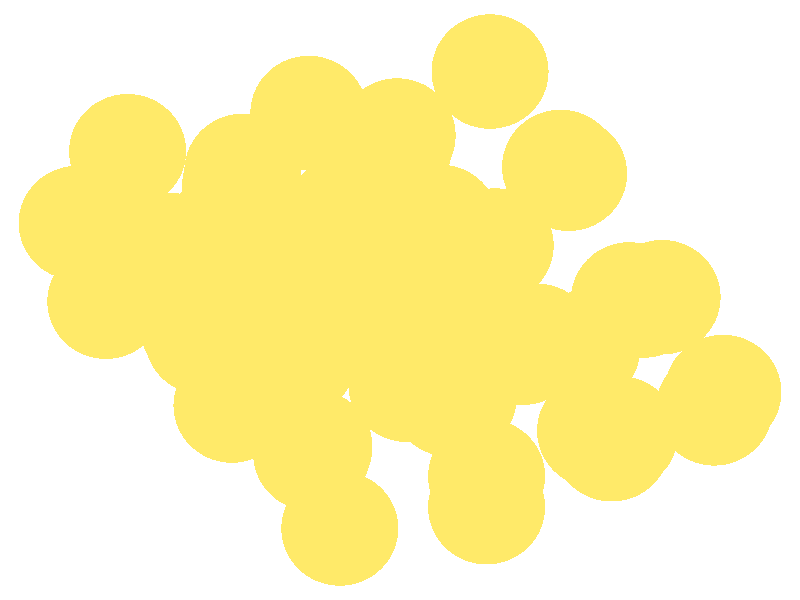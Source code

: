 #include "colors.inc"
#include "finish.inc"

global_settings {assumed_gamma 1 max_trace_level 6}
background {color White}
camera {orthographic
  right -13.95*x up 10.69*y
  direction 1.00*z
  location <0,0,50.00> look_at <0,0,0>}
light_source {<  2.00,   3.00,  40.00> color White
  area_light <0.70, 0, 0>, <0, 0.70, 0>, 3, 3
  adaptive 1 jitter}

#declare simple = finish {phong 0.7}
#declare pale = finish {ambient .5 diffuse .85 roughness .001 specular 0.200 }
#declare intermediate = finish {ambient 0.3 diffuse 0.6 specular 0.10 roughness 0.04 }
#declare vmd = finish {ambient .0 diffuse .65 phong 0.1 phong_size 40. specular 0.500 }
#declare jmol = finish {ambient .2 diffuse .6 specular 1 roughness .001 metallic}
#declare ase2 = finish {ambient 0.05 brilliance 3 diffuse 0.6 metallic specular 0.70 roughness 0.04 reflection 0.15}
#declare ase3 = finish {ambient .15 brilliance 2 diffuse .6 metallic specular 1. roughness .001 reflection .0}
#declare glass = finish {ambient .05 diffuse .3 specular 1. roughness .001}
#declare Rcell = 0.050;
#declare Rbond = 0.100;

#macro atom(LOC, R, COL, FIN)
  sphere{LOC, R texture{pigment{COL} finish{FIN}}}
#end
#macro constrain(LOC, R, COL, FIN)
union{torus{R, Rcell rotate 45*z texture{pigment{COL} finish{FIN}}}
      torus{R, Rcell rotate -45*z texture{pigment{COL} finish{FIN}}}
      translate LOC}
#end

atom(<  1.57,   4.07,  -6.51>, 1.02, rgb <1.00, 0.82, 0.14>, ase3) // #0 
atom(<  0.70,   1.39,  -6.22>, 1.02, rgb <1.00, 0.82, 0.14>, ase3) // #1 
atom(<  0.12,  -1.51,  -6.23>, 1.02, rgb <1.00, 0.82, 0.14>, ase3) // #2 
atom(< -1.05,  -4.07,  -6.15>, 1.02, rgb <1.00, 0.82, 0.14>, ase3) // #3 
atom(<  2.94,   2.25,  -4.70>, 1.02, rgb <1.00, 0.82, 0.14>, ase3) // #4 
atom(<  2.14,  -0.85,  -4.24>, 1.02, rgb <1.00, 0.82, 0.14>, ase3) // #5 
atom(<  1.51,  -3.14,  -4.63>, 1.02, rgb <1.00, 0.82, 0.14>, ase3) // #6 
atom(< -0.12,   2.70,  -4.05>, 1.02, rgb <1.00, 0.82, 0.14>, ase3) // #7 
atom(< -0.55,   0.51,  -3.77>, 1.02, rgb <1.00, 0.82, 0.14>, ase3) // #8 
atom(< -1.50,  -2.62,  -3.93>, 1.02, rgb <1.00, 0.82, 0.14>, ase3) // #9 
atom(< -1.59,   3.33,  -6.44>, 1.02, rgb <1.00, 0.82, 0.14>, ase3) // #10 
atom(< -2.34,   0.58,  -6.43>, 1.02, rgb <1.00, 0.82, 0.14>, ase3) // #11 
atom(< -2.93,  -1.88,  -6.54>, 1.02, rgb <1.00, 0.82, 0.14>, ase3) // #12 
atom(< -0.05,   2.93,  -8.82>, 1.02, rgb <1.00, 0.82, 0.14>, ase3) // #13 
atom(< -0.95,  -0.03,  -8.98>, 1.02, rgb <1.00, 0.82, 0.14>, ase3) // #14 
atom(< -1.54,  -2.74,  -8.64>, 1.02, rgb <1.00, 0.82, 0.14>, ase3) // #15 
atom(<  2.80,   2.37,  -7.94>, 1.02, rgb <1.00, 0.82, 0.14>, ase3) // #16 
atom(<  2.39,  -0.73,  -7.68>, 1.02, rgb <1.00, 0.82, 0.14>, ase3) // #17 
atom(<  1.51,  -3.69,  -7.98>, 1.02, rgb <1.00, 0.82, 0.14>, ase3) // #18 
atom(<  4.24,  -0.01,  -3.33>, 1.02, rgb <1.00, 0.82, 0.14>, ase3) // #19 
atom(<  3.83,  -2.38,  -3.12>, 1.02, rgb <1.00, 0.82, 0.14>, ase3) // #20 
atom(<  1.47,   0.79,  -2.85>, 1.02, rgb <1.00, 0.82, 0.14>, ase3) // #21 
atom(<  0.86,  -1.77,  -2.63>, 1.02, rgb <1.00, 0.82, 0.14>, ase3) // #22 
atom(< -0.96,   1.54,  -1.31>, 1.02, rgb <1.00, 0.82, 0.14>, ase3) // #23 
atom(< -1.78,  -1.02,  -1.36>, 1.02, rgb <1.00, 0.82, 0.14>, ase3) // #24 
atom(< -2.74,   2.30,  -3.84>, 1.02, rgb <1.00, 0.82, 0.14>, ase3) // #25 
atom(< -3.50,  -0.51,  -3.94>, 1.02, rgb <1.00, 0.82, 0.14>, ase3) // #26 
atom(< -4.75,   2.65,  -6.23>, 1.02, rgb <1.00, 0.82, 0.14>, ase3) // #27 
atom(< -5.13,  -0.03,  -6.23>, 1.02, rgb <1.00, 0.82, 0.14>, ase3) // #28 
atom(< -2.78,   2.04,  -8.72>, 1.02, rgb <1.00, 0.82, 0.14>, ase3) // #29 
atom(< -3.43,  -0.67,  -8.36>, 1.02, rgb <1.00, 0.82, 0.14>, ase3) // #30 
atom(< -1.06,   1.35, -10.98>, 1.02, rgb <1.00, 0.82, 0.14>, ase3) // #31 
atom(< -1.78,  -1.05, -10.81>, 1.02, rgb <1.00, 0.82, 0.14>, ase3) // #32 
atom(<  1.66,   0.97, -10.13>, 1.02, rgb <1.00, 0.82, 0.14>, ase3) // #33 
atom(<  1.02,  -1.72, -10.27>, 1.02, rgb <1.00, 0.82, 0.14>, ase3) // #34 
atom(<  4.57,   0.05,  -9.37>, 1.02, rgb <1.00, 0.82, 0.14>, ase3) // #35 
atom(<  3.69,  -2.57,  -9.49>, 1.02, rgb <1.00, 0.82, 0.14>, ase3) // #36 
atom(<  4.00,   0.01,  -6.29>, 1.02, rgb <1.00, 0.82, 0.14>, ase3) // #37 
atom(<  3.41,  -2.33,  -6.47>, 1.02, rgb <1.00, 0.82, 0.14>, ase3) // #38 
atom(<  3.12,  -0.89,  -1.60>, 1.02, rgb <1.00, 0.82, 0.14>, ase3) // #39 
atom(<  0.56,  -0.19,   0.00>, 1.02, rgb <1.00, 0.82, 0.14>, ase3) // #40 
atom(< -3.15,   1.14,  -1.50>, 1.02, rgb <1.00, 0.82, 0.14>, ase3) // #41 
atom(< -5.34,   1.38,  -3.70>, 1.02, rgb <1.00, 0.82, 0.14>, ase3) // #42 
atom(< -5.63,   1.37,  -8.60>, 1.02, rgb <1.00, 0.82, 0.14>, ase3) // #43 
atom(< -4.01,   0.89, -11.02>, 1.02, rgb <1.00, 0.82, 0.14>, ase3) // #44 
atom(<  0.56,  -0.19, -12.56>, 1.02, rgb <1.00, 0.82, 0.14>, ase3) // #45 
atom(<  3.17,  -0.86, -11.60>, 1.02, rgb <1.00, 0.82, 0.14>, ase3) // #46 
atom(<  5.48,  -1.93,  -7.66>, 1.02, rgb <1.00, 0.82, 0.14>, ase3) // #47 
atom(<  5.63,  -1.64,  -4.91>, 1.02, rgb <1.00, 0.82, 0.14>, ase3) // #48 
